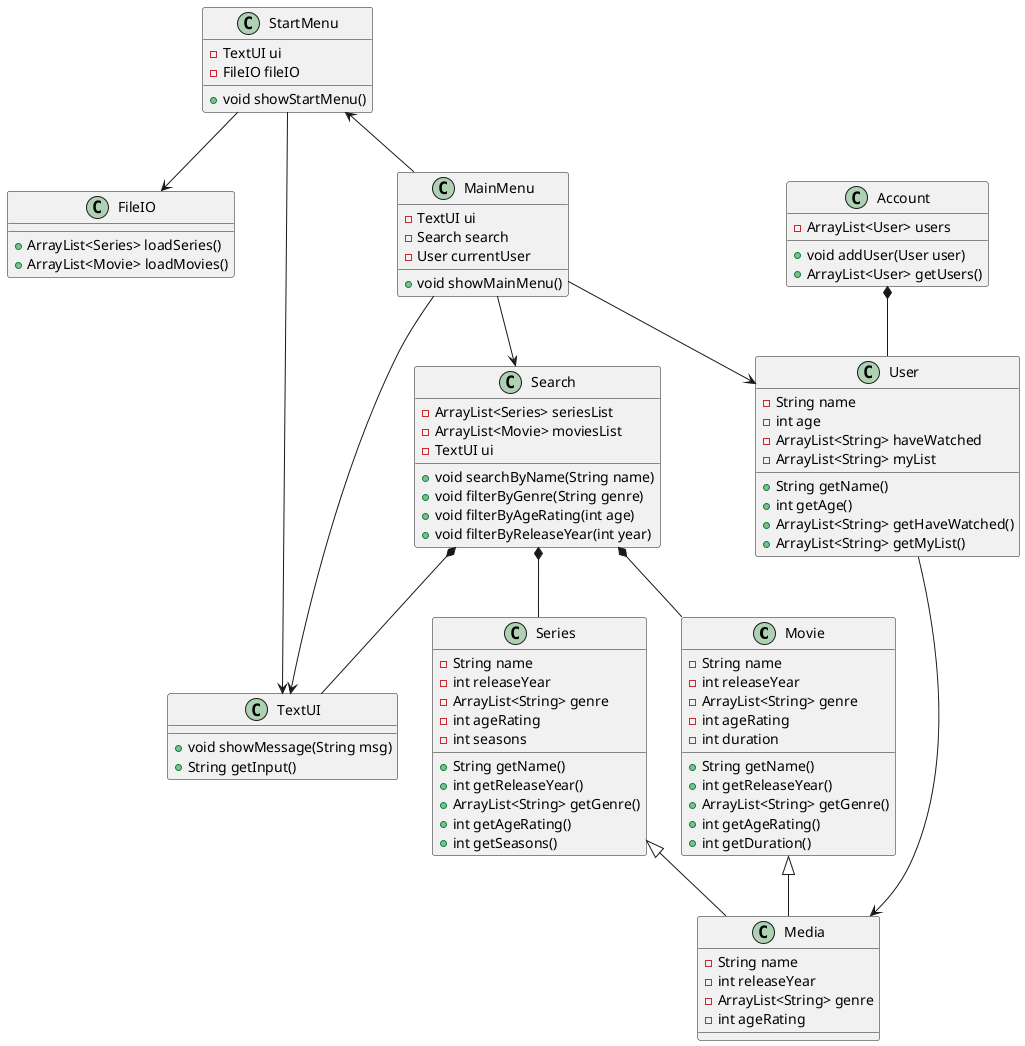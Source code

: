@startuml
class Movie {
  - String name
  - int releaseYear
  - ArrayList<String> genre
  - int ageRating
  - int duration
  + String getName()
  + int getReleaseYear()
  + ArrayList<String> getGenre()
  + int getAgeRating()
  + int getDuration()
}

class Series {
  - String name
  - int releaseYear
  - ArrayList<String> genre
  - int ageRating
  - int seasons
  + String getName()
  + int getReleaseYear()
  + ArrayList<String> getGenre()
  + int getAgeRating()
  + int getSeasons()
}

class Media {
  - String name
  - int releaseYear
  - ArrayList<String> genre
  - int ageRating
}

Movie <|-- Media
Series <|-- Media

class User {
  - String name
  - int age
  - ArrayList<String> haveWatched
  - ArrayList<String> myList
  + String getName()
  + int getAge()
  + ArrayList<String> getHaveWatched()
  + ArrayList<String> getMyList()
}

class Account {
  - ArrayList<User> users
  + void addUser(User user)
  + ArrayList<User> getUsers()
}

Account *-- User
User --> Media

class Search {
  - ArrayList<Series> seriesList
  - ArrayList<Movie> moviesList
  - TextUI ui
  + void searchByName(String name)
  + void filterByGenre(String genre)
  + void filterByAgeRating(int age)
  + void filterByReleaseYear(int year)
}

Search *-- Movie
Search *-- Series
Search *-- TextUI

class FileIO {
  + ArrayList<Series> loadSeries()
  + ArrayList<Movie> loadMovies()
}

class TextUI {
  + void showMessage(String msg)
  + String getInput()
}

class StartMenu {
  - TextUI ui
  - FileIO fileIO
  + void showStartMenu()
}

StartMenu --> FileIO
StartMenu --> TextUI
StartMenu <-- MainMenu

class MainMenu {
  - TextUI ui
  - Search search
  - User currentUser
  + void showMainMenu()
}

MainMenu --> TextUI
MainMenu --> Search
MainMenu --> User

@enduml